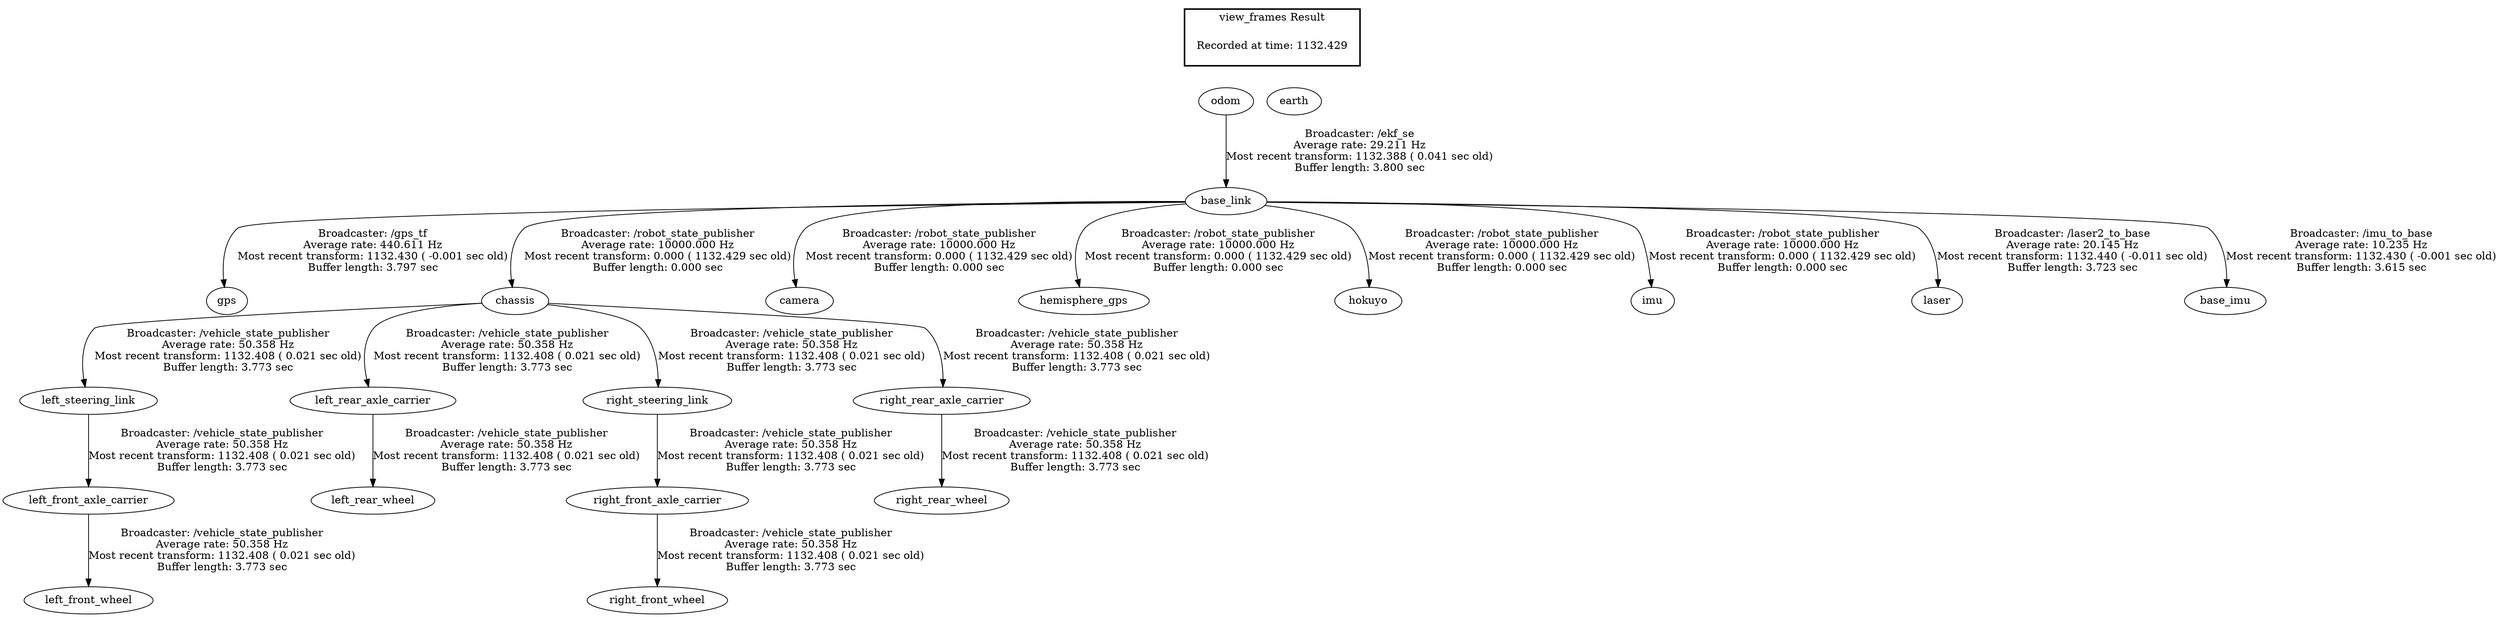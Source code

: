 digraph G {
"base_link" -> "gps"[label="Broadcaster: /gps_tf\nAverage rate: 440.611 Hz\nMost recent transform: 1132.430 ( -0.001 sec old)\nBuffer length: 3.797 sec\n"];
"odom" -> "base_link"[label="Broadcaster: /ekf_se\nAverage rate: 29.211 Hz\nMost recent transform: 1132.388 ( 0.041 sec old)\nBuffer length: 3.800 sec\n"];
"left_front_axle_carrier" -> "left_front_wheel"[label="Broadcaster: /vehicle_state_publisher\nAverage rate: 50.358 Hz\nMost recent transform: 1132.408 ( 0.021 sec old)\nBuffer length: 3.773 sec\n"];
"left_steering_link" -> "left_front_axle_carrier"[label="Broadcaster: /vehicle_state_publisher\nAverage rate: 50.358 Hz\nMost recent transform: 1132.408 ( 0.021 sec old)\nBuffer length: 3.773 sec\n"];
"chassis" -> "left_steering_link"[label="Broadcaster: /vehicle_state_publisher\nAverage rate: 50.358 Hz\nMost recent transform: 1132.408 ( 0.021 sec old)\nBuffer length: 3.773 sec\n"];
"base_link" -> "chassis"[label="Broadcaster: /robot_state_publisher\nAverage rate: 10000.000 Hz\nMost recent transform: 0.000 ( 1132.429 sec old)\nBuffer length: 0.000 sec\n"];
"left_rear_axle_carrier" -> "left_rear_wheel"[label="Broadcaster: /vehicle_state_publisher\nAverage rate: 50.358 Hz\nMost recent transform: 1132.408 ( 0.021 sec old)\nBuffer length: 3.773 sec\n"];
"chassis" -> "left_rear_axle_carrier"[label="Broadcaster: /vehicle_state_publisher\nAverage rate: 50.358 Hz\nMost recent transform: 1132.408 ( 0.021 sec old)\nBuffer length: 3.773 sec\n"];
"right_front_axle_carrier" -> "right_front_wheel"[label="Broadcaster: /vehicle_state_publisher\nAverage rate: 50.358 Hz\nMost recent transform: 1132.408 ( 0.021 sec old)\nBuffer length: 3.773 sec\n"];
"right_steering_link" -> "right_front_axle_carrier"[label="Broadcaster: /vehicle_state_publisher\nAverage rate: 50.358 Hz\nMost recent transform: 1132.408 ( 0.021 sec old)\nBuffer length: 3.773 sec\n"];
"chassis" -> "right_steering_link"[label="Broadcaster: /vehicle_state_publisher\nAverage rate: 50.358 Hz\nMost recent transform: 1132.408 ( 0.021 sec old)\nBuffer length: 3.773 sec\n"];
"right_rear_axle_carrier" -> "right_rear_wheel"[label="Broadcaster: /vehicle_state_publisher\nAverage rate: 50.358 Hz\nMost recent transform: 1132.408 ( 0.021 sec old)\nBuffer length: 3.773 sec\n"];
"chassis" -> "right_rear_axle_carrier"[label="Broadcaster: /vehicle_state_publisher\nAverage rate: 50.358 Hz\nMost recent transform: 1132.408 ( 0.021 sec old)\nBuffer length: 3.773 sec\n"];
"base_link" -> "camera"[label="Broadcaster: /robot_state_publisher\nAverage rate: 10000.000 Hz\nMost recent transform: 0.000 ( 1132.429 sec old)\nBuffer length: 0.000 sec\n"];
"base_link" -> "hemisphere_gps"[label="Broadcaster: /robot_state_publisher\nAverage rate: 10000.000 Hz\nMost recent transform: 0.000 ( 1132.429 sec old)\nBuffer length: 0.000 sec\n"];
"base_link" -> "hokuyo"[label="Broadcaster: /robot_state_publisher\nAverage rate: 10000.000 Hz\nMost recent transform: 0.000 ( 1132.429 sec old)\nBuffer length: 0.000 sec\n"];
"base_link" -> "imu"[label="Broadcaster: /robot_state_publisher\nAverage rate: 10000.000 Hz\nMost recent transform: 0.000 ( 1132.429 sec old)\nBuffer length: 0.000 sec\n"];
"base_link" -> "laser"[label="Broadcaster: /laser2_to_base\nAverage rate: 20.145 Hz\nMost recent transform: 1132.440 ( -0.011 sec old)\nBuffer length: 3.723 sec\n"];
"base_link" -> "base_imu"[label="Broadcaster: /imu_to_base\nAverage rate: 10.235 Hz\nMost recent transform: 1132.430 ( -0.001 sec old)\nBuffer length: 3.615 sec\n"];
edge [style=invis];
 subgraph cluster_legend { style=bold; color=black; label ="view_frames Result";
"Recorded at time: 1132.429"[ shape=plaintext ] ;
 }->"odom";
edge [style=invis];
 subgraph cluster_legend { style=bold; color=black; label ="view_frames Result";
"Recorded at time: 1132.429"[ shape=plaintext ] ;
 }->"earth";
}